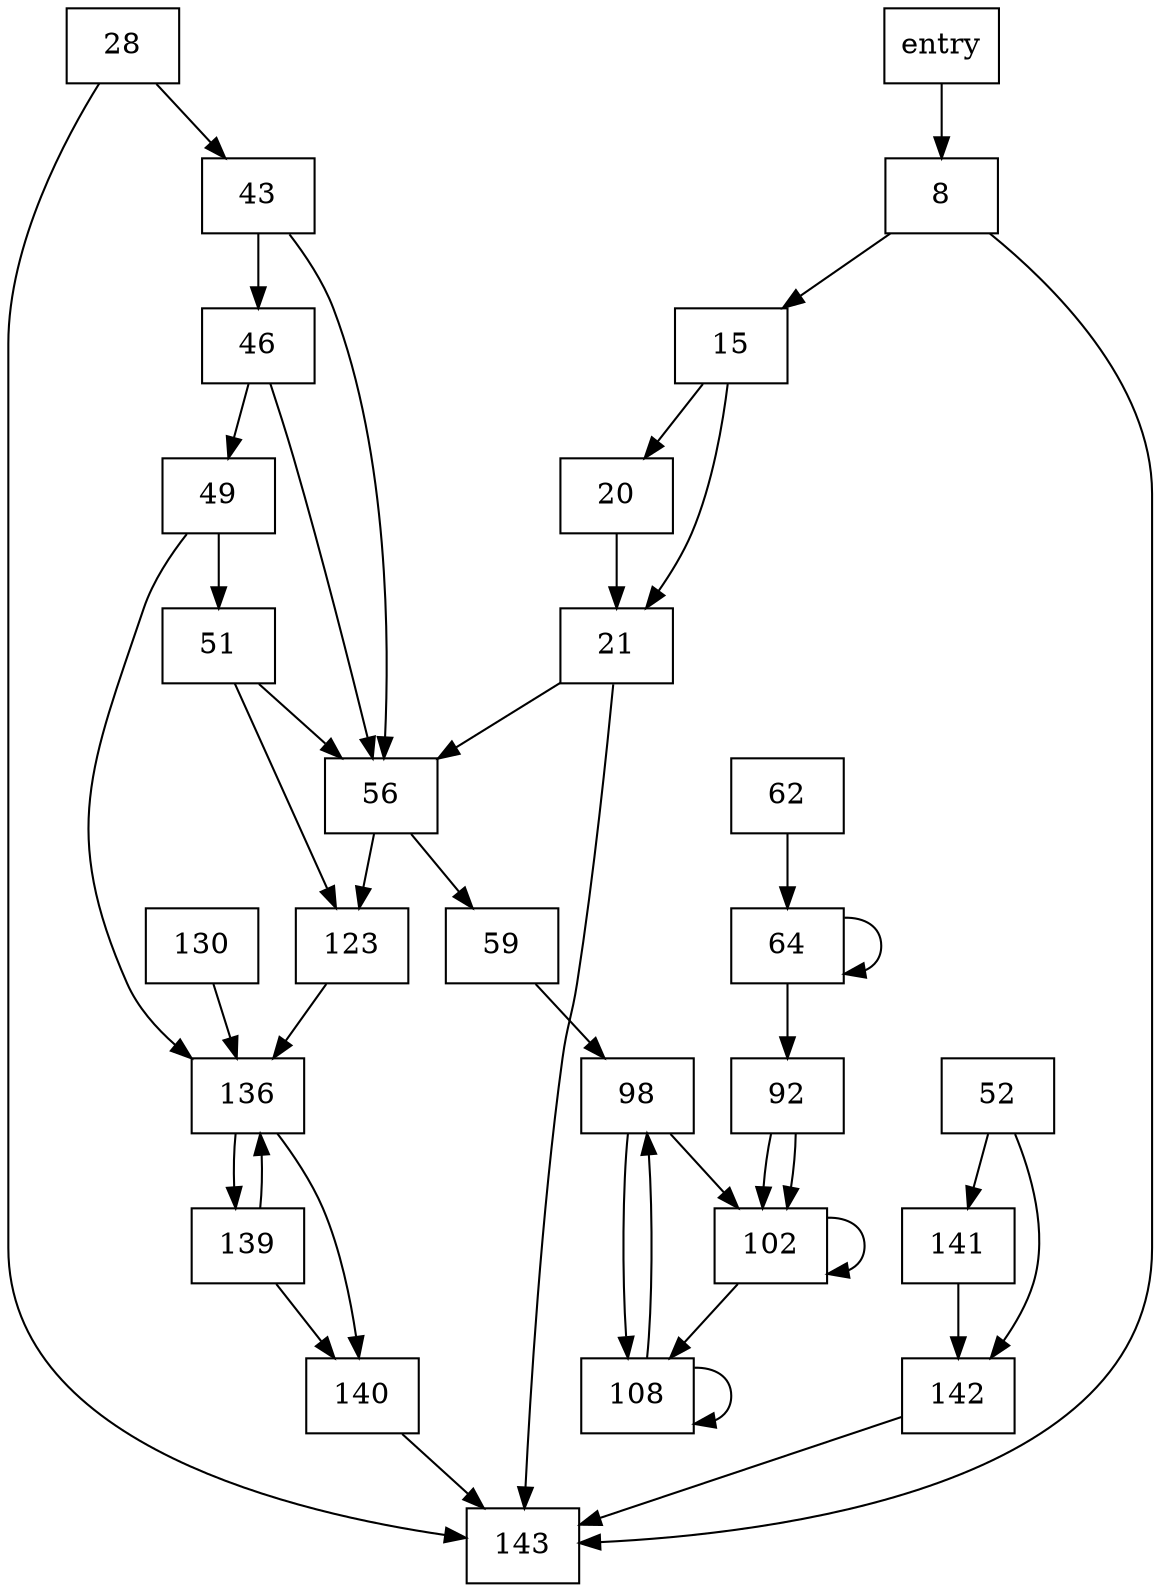 digraph ControlFlowGraph {
    node [shape = rectangle]
    entry [label = "entry"]
    8 [label = "8"]
    15 [label = "15"]
    20 [label = "20"]
    21 [label = "21"]
    28 [label = "28"]
    43 [label = "43"]
    46 [label = "46"]
    49 [label = "49"]
    51 [label = "51"]
    52 [label = "52"]
    56 [label = "56"]
    59 [label = "59"]
    62 [label = "62"]
    64 [label = "64"]
    92 [label = "92"]
    98 [label = "98"]
    102 [label = "102"]
    108 [label = "108"]
    123 [label = "123"]
    130 [label = "130"]
    136 [label = "136"]
    139 [label = "139"]
    140 [label = "140"]
    141 [label = "141"]
    142 [label = "142"]
    143 [label = "143"]
    
    entry -> 8
    8 -> 15
    8 -> 143
    15 -> 21
    15 -> 20
    20 -> 21
    21 -> 143
    21 -> 56
    28 -> 43
    28 -> 143
    43 -> 56
    43 -> 46
    46 -> 56
    46 -> 49
    49 -> 51
    49 -> 136
    51 -> 56
    51 -> 123
    52 -> 141
    52 -> 142
    56 -> 59
    56 -> 123
    59 -> 98
    62 -> 64
    64 -> 92
    64 -> 64
    92 -> 102
    92 -> 102
    98 -> 108
    98 -> 102
    102 -> 102
    102 -> 108
    108 -> 108
    108 -> 98
    123 -> 136
    130 -> 136
    136 -> 139
    136 -> 140
    139 -> 140
    139 -> 136
    140 -> 143
    141 -> 142
    142 -> 143
}